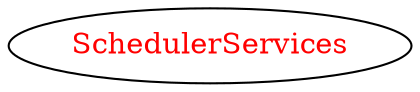 digraph dependencyGraph {
 concentrate=true;
 ranksep="2.0";
 rankdir="LR"; 
 splines="ortho";
"SchedulerServices" [fontcolor="red"];
}